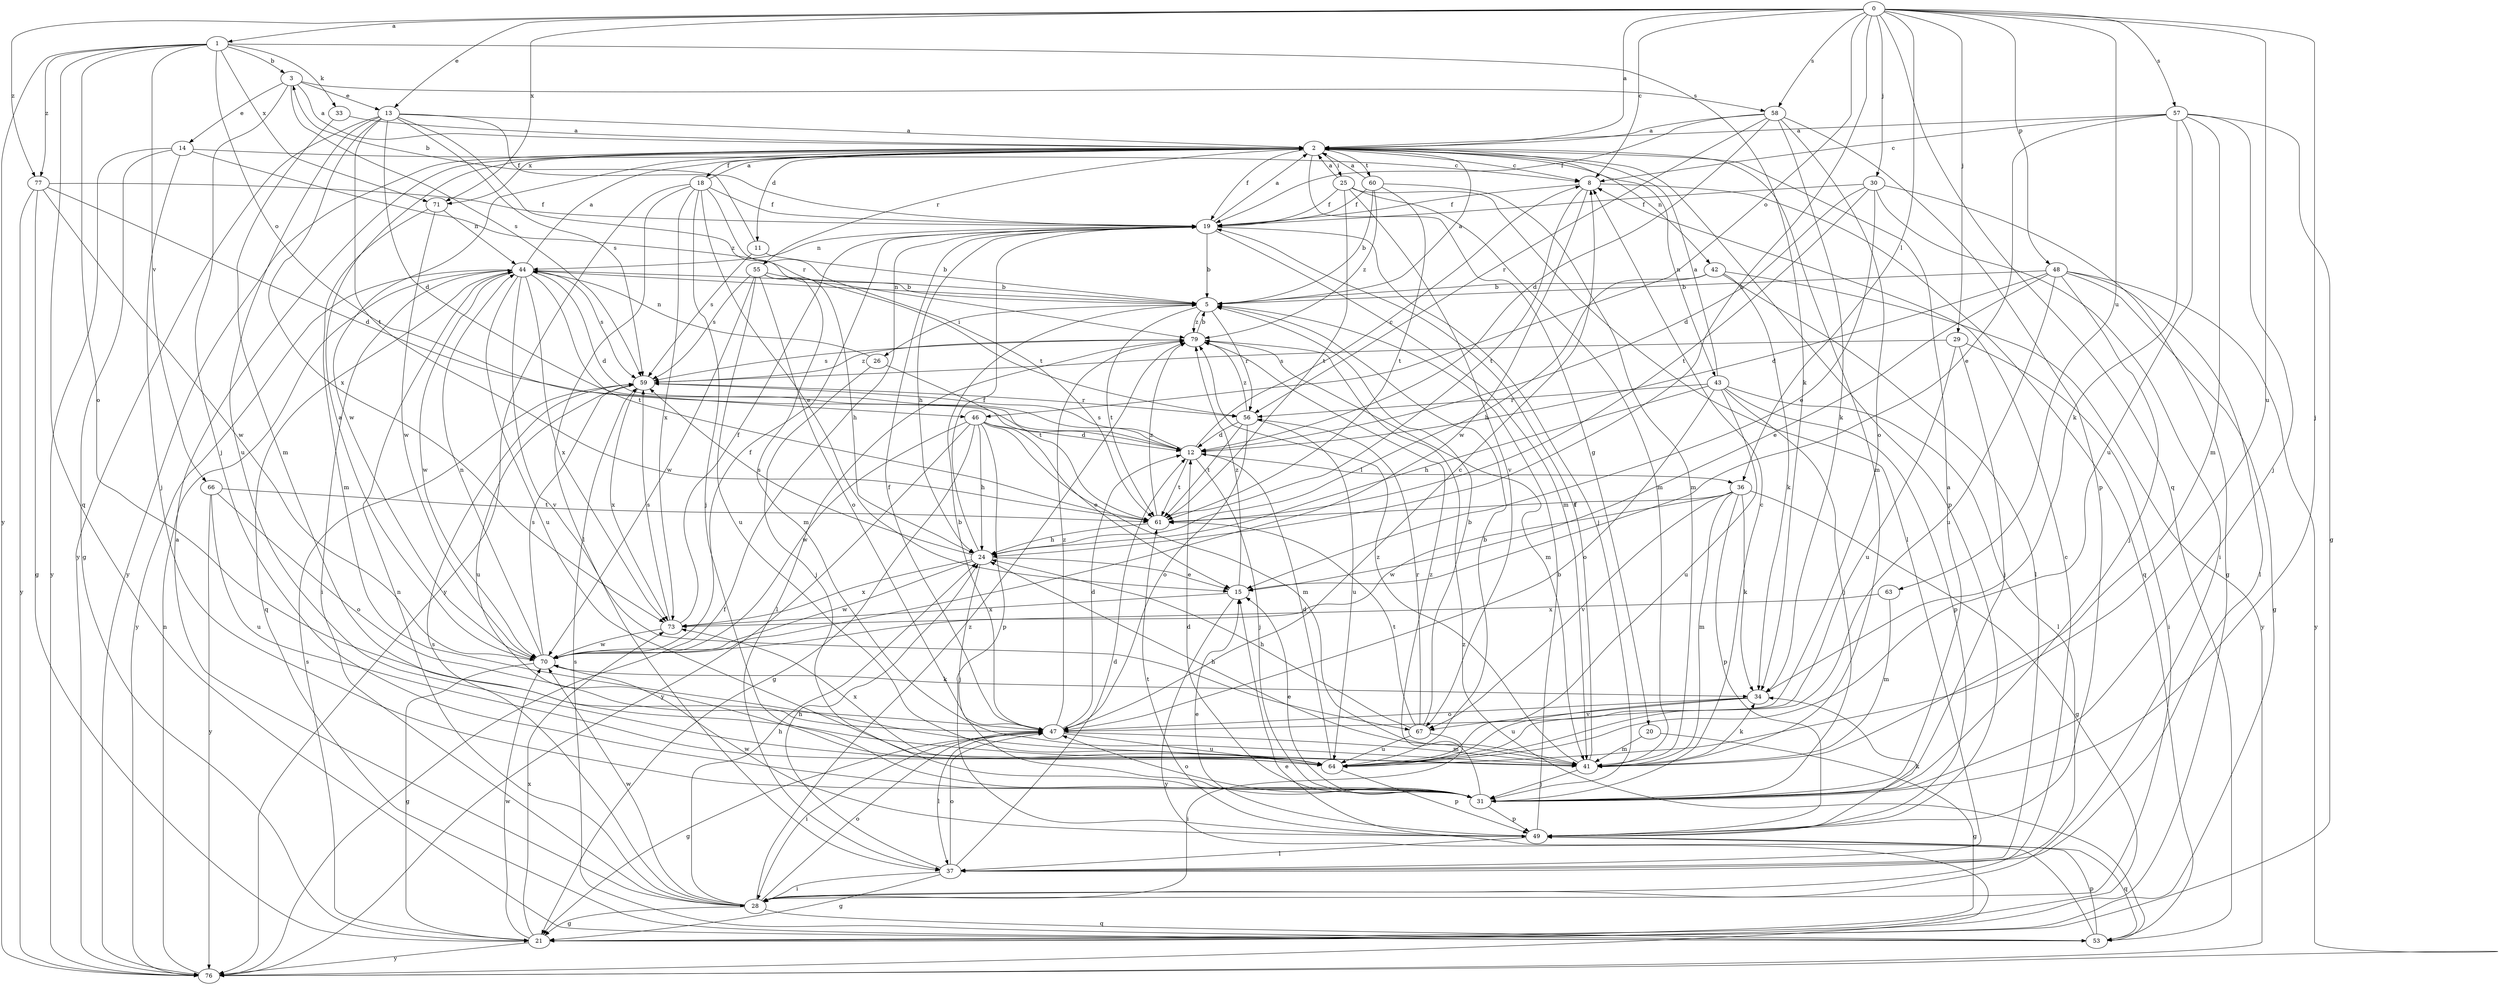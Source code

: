 strict digraph  {
0;
1;
2;
3;
5;
8;
11;
12;
13;
14;
15;
18;
19;
20;
21;
24;
25;
26;
28;
29;
30;
31;
33;
34;
36;
37;
41;
42;
43;
44;
46;
47;
48;
49;
53;
55;
56;
57;
58;
59;
60;
61;
63;
64;
66;
67;
70;
71;
73;
76;
77;
79;
0 -> 1  [label=a];
0 -> 2  [label=a];
0 -> 8  [label=c];
0 -> 13  [label=e];
0 -> 24  [label=h];
0 -> 29  [label=j];
0 -> 30  [label=j];
0 -> 31  [label=j];
0 -> 36  [label=l];
0 -> 46  [label=o];
0 -> 48  [label=p];
0 -> 53  [label=q];
0 -> 57  [label=s];
0 -> 58  [label=s];
0 -> 63  [label=u];
0 -> 64  [label=u];
0 -> 71  [label=x];
0 -> 77  [label=z];
1 -> 3  [label=b];
1 -> 33  [label=k];
1 -> 34  [label=k];
1 -> 46  [label=o];
1 -> 47  [label=o];
1 -> 53  [label=q];
1 -> 66  [label=v];
1 -> 71  [label=x];
1 -> 76  [label=y];
1 -> 77  [label=z];
2 -> 8  [label=c];
2 -> 11  [label=d];
2 -> 18  [label=f];
2 -> 19  [label=f];
2 -> 20  [label=g];
2 -> 25  [label=i];
2 -> 41  [label=m];
2 -> 42  [label=n];
2 -> 43  [label=n];
2 -> 49  [label=p];
2 -> 55  [label=r];
2 -> 60  [label=t];
2 -> 70  [label=w];
2 -> 71  [label=x];
2 -> 76  [label=y];
3 -> 2  [label=a];
3 -> 13  [label=e];
3 -> 14  [label=e];
3 -> 31  [label=j];
3 -> 58  [label=s];
3 -> 59  [label=s];
5 -> 2  [label=a];
5 -> 26  [label=i];
5 -> 44  [label=n];
5 -> 56  [label=r];
5 -> 61  [label=t];
5 -> 79  [label=z];
8 -> 19  [label=f];
8 -> 53  [label=q];
8 -> 61  [label=t];
8 -> 70  [label=w];
11 -> 3  [label=b];
11 -> 5  [label=b];
11 -> 59  [label=s];
12 -> 8  [label=c];
12 -> 31  [label=j];
12 -> 36  [label=l];
12 -> 59  [label=s];
12 -> 61  [label=t];
13 -> 2  [label=a];
13 -> 12  [label=d];
13 -> 19  [label=f];
13 -> 56  [label=r];
13 -> 59  [label=s];
13 -> 61  [label=t];
13 -> 64  [label=u];
13 -> 73  [label=x];
13 -> 76  [label=y];
14 -> 8  [label=c];
14 -> 21  [label=g];
14 -> 31  [label=j];
14 -> 76  [label=y];
14 -> 79  [label=z];
15 -> 73  [label=x];
15 -> 76  [label=y];
15 -> 79  [label=z];
18 -> 2  [label=a];
18 -> 15  [label=e];
18 -> 19  [label=f];
18 -> 31  [label=j];
18 -> 37  [label=l];
18 -> 61  [label=t];
18 -> 73  [label=x];
18 -> 76  [label=y];
19 -> 2  [label=a];
19 -> 5  [label=b];
19 -> 24  [label=h];
19 -> 31  [label=j];
19 -> 41  [label=m];
19 -> 44  [label=n];
20 -> 21  [label=g];
20 -> 41  [label=m];
21 -> 59  [label=s];
21 -> 70  [label=w];
21 -> 73  [label=x];
21 -> 76  [label=y];
24 -> 15  [label=e];
24 -> 19  [label=f];
24 -> 31  [label=j];
24 -> 59  [label=s];
24 -> 70  [label=w];
24 -> 73  [label=x];
25 -> 2  [label=a];
25 -> 19  [label=f];
25 -> 37  [label=l];
25 -> 41  [label=m];
25 -> 61  [label=t];
25 -> 67  [label=v];
26 -> 31  [label=j];
26 -> 44  [label=n];
26 -> 61  [label=t];
28 -> 2  [label=a];
28 -> 8  [label=c];
28 -> 21  [label=g];
28 -> 24  [label=h];
28 -> 44  [label=n];
28 -> 47  [label=o];
28 -> 53  [label=q];
28 -> 59  [label=s];
28 -> 70  [label=w];
28 -> 79  [label=z];
29 -> 28  [label=i];
29 -> 31  [label=j];
29 -> 59  [label=s];
29 -> 64  [label=u];
30 -> 12  [label=d];
30 -> 15  [label=e];
30 -> 19  [label=f];
30 -> 21  [label=g];
30 -> 28  [label=i];
30 -> 61  [label=t];
31 -> 2  [label=a];
31 -> 8  [label=c];
31 -> 12  [label=d];
31 -> 15  [label=e];
31 -> 47  [label=o];
31 -> 49  [label=p];
31 -> 79  [label=z];
33 -> 2  [label=a];
33 -> 41  [label=m];
34 -> 47  [label=o];
34 -> 64  [label=u];
34 -> 67  [label=v];
36 -> 21  [label=g];
36 -> 34  [label=k];
36 -> 41  [label=m];
36 -> 49  [label=p];
36 -> 61  [label=t];
36 -> 67  [label=v];
36 -> 70  [label=w];
37 -> 12  [label=d];
37 -> 21  [label=g];
37 -> 24  [label=h];
37 -> 28  [label=i];
37 -> 47  [label=o];
41 -> 19  [label=f];
41 -> 24  [label=h];
41 -> 31  [label=j];
41 -> 34  [label=k];
41 -> 79  [label=z];
42 -> 5  [label=b];
42 -> 24  [label=h];
42 -> 34  [label=k];
42 -> 37  [label=l];
42 -> 76  [label=y];
43 -> 2  [label=a];
43 -> 24  [label=h];
43 -> 31  [label=j];
43 -> 37  [label=l];
43 -> 47  [label=o];
43 -> 49  [label=p];
43 -> 56  [label=r];
43 -> 64  [label=u];
44 -> 2  [label=a];
44 -> 5  [label=b];
44 -> 12  [label=d];
44 -> 28  [label=i];
44 -> 53  [label=q];
44 -> 59  [label=s];
44 -> 61  [label=t];
44 -> 64  [label=u];
44 -> 67  [label=v];
44 -> 70  [label=w];
44 -> 73  [label=x];
44 -> 76  [label=y];
46 -> 12  [label=d];
46 -> 15  [label=e];
46 -> 21  [label=g];
46 -> 24  [label=h];
46 -> 41  [label=m];
46 -> 49  [label=p];
46 -> 70  [label=w];
46 -> 76  [label=y];
47 -> 5  [label=b];
47 -> 8  [label=c];
47 -> 12  [label=d];
47 -> 19  [label=f];
47 -> 21  [label=g];
47 -> 28  [label=i];
47 -> 37  [label=l];
47 -> 41  [label=m];
47 -> 64  [label=u];
47 -> 79  [label=z];
48 -> 5  [label=b];
48 -> 12  [label=d];
48 -> 15  [label=e];
48 -> 21  [label=g];
48 -> 31  [label=j];
48 -> 37  [label=l];
48 -> 64  [label=u];
48 -> 76  [label=y];
49 -> 5  [label=b];
49 -> 15  [label=e];
49 -> 34  [label=k];
49 -> 37  [label=l];
49 -> 53  [label=q];
49 -> 61  [label=t];
49 -> 70  [label=w];
53 -> 15  [label=e];
53 -> 49  [label=p];
53 -> 59  [label=s];
53 -> 79  [label=z];
55 -> 5  [label=b];
55 -> 24  [label=h];
55 -> 41  [label=m];
55 -> 47  [label=o];
55 -> 59  [label=s];
55 -> 64  [label=u];
55 -> 70  [label=w];
56 -> 12  [label=d];
56 -> 47  [label=o];
56 -> 61  [label=t];
56 -> 64  [label=u];
56 -> 79  [label=z];
57 -> 2  [label=a];
57 -> 8  [label=c];
57 -> 15  [label=e];
57 -> 21  [label=g];
57 -> 31  [label=j];
57 -> 34  [label=k];
57 -> 41  [label=m];
57 -> 64  [label=u];
58 -> 2  [label=a];
58 -> 12  [label=d];
58 -> 19  [label=f];
58 -> 34  [label=k];
58 -> 47  [label=o];
58 -> 49  [label=p];
58 -> 56  [label=r];
59 -> 56  [label=r];
59 -> 64  [label=u];
59 -> 73  [label=x];
59 -> 79  [label=z];
60 -> 2  [label=a];
60 -> 5  [label=b];
60 -> 19  [label=f];
60 -> 41  [label=m];
60 -> 61  [label=t];
60 -> 79  [label=z];
61 -> 24  [label=h];
61 -> 79  [label=z];
63 -> 41  [label=m];
63 -> 73  [label=x];
64 -> 5  [label=b];
64 -> 12  [label=d];
64 -> 49  [label=p];
64 -> 73  [label=x];
66 -> 47  [label=o];
66 -> 61  [label=t];
66 -> 64  [label=u];
66 -> 76  [label=y];
67 -> 5  [label=b];
67 -> 24  [label=h];
67 -> 28  [label=i];
67 -> 56  [label=r];
67 -> 61  [label=t];
67 -> 64  [label=u];
70 -> 2  [label=a];
70 -> 19  [label=f];
70 -> 21  [label=g];
70 -> 34  [label=k];
70 -> 44  [label=n];
70 -> 59  [label=s];
71 -> 41  [label=m];
71 -> 44  [label=n];
71 -> 70  [label=w];
73 -> 19  [label=f];
73 -> 59  [label=s];
73 -> 70  [label=w];
76 -> 19  [label=f];
76 -> 44  [label=n];
77 -> 12  [label=d];
77 -> 19  [label=f];
77 -> 21  [label=g];
77 -> 70  [label=w];
77 -> 76  [label=y];
79 -> 5  [label=b];
79 -> 37  [label=l];
79 -> 41  [label=m];
79 -> 59  [label=s];
}
